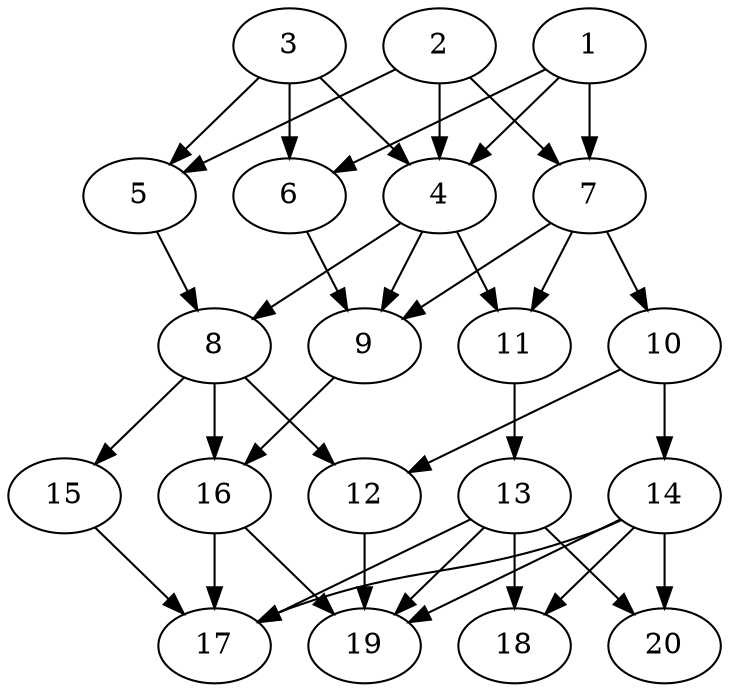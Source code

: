 // DAG automatically generated by daggen at Tue Jul 23 14:27:02 2019
// ./daggen --dot -n 20 --ccr 0.3 --fat 0.5 --regular 0.5 --density 0.7 --mindata 5242880 --maxdata 52428800 
digraph G {
  1 [size="149923840", alpha="0.03", expect_size="44977152"] 
  1 -> 4 [size ="44977152"]
  1 -> 6 [size ="44977152"]
  1 -> 7 [size ="44977152"]
  2 [size="97068373", alpha="0.12", expect_size="29120512"] 
  2 -> 4 [size ="29120512"]
  2 -> 5 [size ="29120512"]
  2 -> 7 [size ="29120512"]
  3 [size="89111893", alpha="0.00", expect_size="26733568"] 
  3 -> 4 [size ="26733568"]
  3 -> 5 [size ="26733568"]
  3 -> 6 [size ="26733568"]
  4 [size="170492587", alpha="0.14", expect_size="51147776"] 
  4 -> 8 [size ="51147776"]
  4 -> 9 [size ="51147776"]
  4 -> 11 [size ="51147776"]
  5 [size="168192000", alpha="0.18", expect_size="50457600"] 
  5 -> 8 [size ="50457600"]
  6 [size="132471467", alpha="0.05", expect_size="39741440"] 
  6 -> 9 [size ="39741440"]
  7 [size="84394667", alpha="0.17", expect_size="25318400"] 
  7 -> 9 [size ="25318400"]
  7 -> 10 [size ="25318400"]
  7 -> 11 [size ="25318400"]
  8 [size="62136320", alpha="0.02", expect_size="18640896"] 
  8 -> 12 [size ="18640896"]
  8 -> 15 [size ="18640896"]
  8 -> 16 [size ="18640896"]
  9 [size="145196373", alpha="0.07", expect_size="43558912"] 
  9 -> 16 [size ="43558912"]
  10 [size="76533760", alpha="0.04", expect_size="22960128"] 
  10 -> 12 [size ="22960128"]
  10 -> 14 [size ="22960128"]
  11 [size="167406933", alpha="0.05", expect_size="50222080"] 
  11 -> 13 [size ="50222080"]
  12 [size="30948693", alpha="0.11", expect_size="9284608"] 
  12 -> 19 [size ="9284608"]
  13 [size="123064320", alpha="0.00", expect_size="36919296"] 
  13 -> 17 [size ="36919296"]
  13 -> 18 [size ="36919296"]
  13 -> 19 [size ="36919296"]
  13 -> 20 [size ="36919296"]
  14 [size="125419520", alpha="0.02", expect_size="37625856"] 
  14 -> 17 [size ="37625856"]
  14 -> 18 [size ="37625856"]
  14 -> 19 [size ="37625856"]
  14 -> 20 [size ="37625856"]
  15 [size="78486187", alpha="0.17", expect_size="23545856"] 
  15 -> 17 [size ="23545856"]
  16 [size="61750613", alpha="0.01", expect_size="18525184"] 
  16 -> 17 [size ="18525184"]
  16 -> 19 [size ="18525184"]
  17 [size="97389227", alpha="0.12", expect_size="29216768"] 
  18 [size="76281173", alpha="0.12", expect_size="22884352"] 
  19 [size="88627200", alpha="0.14", expect_size="26588160"] 
  20 [size="142632960", alpha="0.10", expect_size="42789888"] 
}
